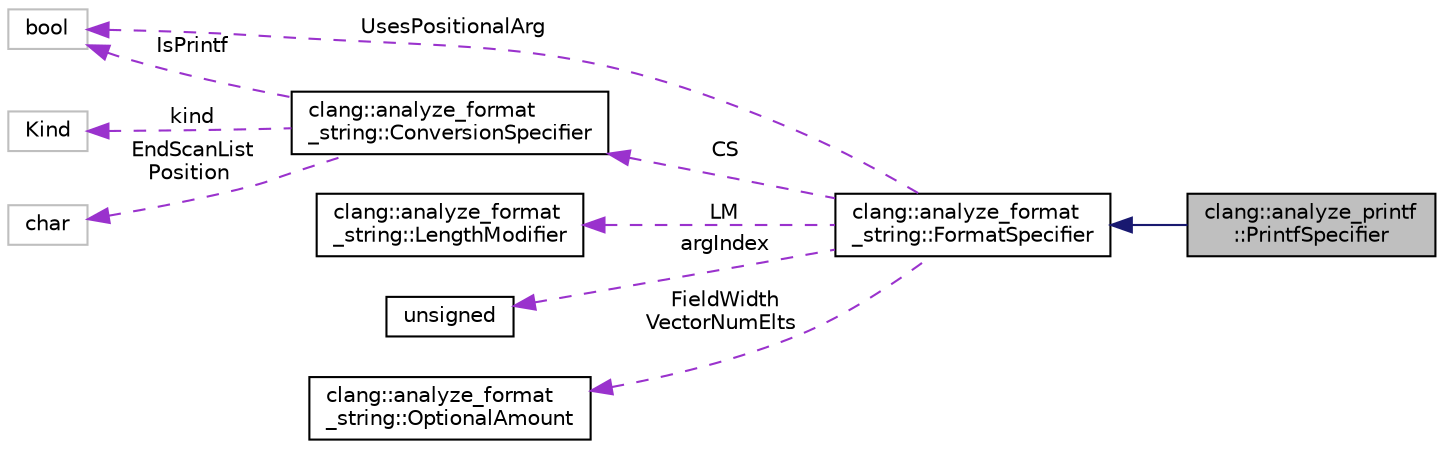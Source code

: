 digraph "clang::analyze_printf::PrintfSpecifier"
{
 // LATEX_PDF_SIZE
  bgcolor="transparent";
  edge [fontname="Helvetica",fontsize="10",labelfontname="Helvetica",labelfontsize="10"];
  node [fontname="Helvetica",fontsize="10",shape=record];
  rankdir="LR";
  Node1 [label="clang::analyze_printf\l::PrintfSpecifier",height=0.2,width=0.4,color="black", fillcolor="grey75", style="filled", fontcolor="black",tooltip=" "];
  Node2 -> Node1 [dir="back",color="midnightblue",fontsize="10",style="solid",fontname="Helvetica"];
  Node2 [label="clang::analyze_format\l_string::FormatSpecifier",height=0.2,width=0.4,color="black",URL="$classclang_1_1analyze__format__string_1_1FormatSpecifier.html",tooltip=" "];
  Node3 -> Node2 [dir="back",color="darkorchid3",fontsize="10",style="dashed",label=" UsesPositionalArg" ,fontname="Helvetica"];
  Node3 [label="bool",height=0.2,width=0.4,color="grey75",tooltip=" "];
  Node4 -> Node2 [dir="back",color="darkorchid3",fontsize="10",style="dashed",label=" CS" ,fontname="Helvetica"];
  Node4 [label="clang::analyze_format\l_string::ConversionSpecifier",height=0.2,width=0.4,color="black",URL="$classclang_1_1analyze__format__string_1_1ConversionSpecifier.html",tooltip=" "];
  Node5 -> Node4 [dir="back",color="darkorchid3",fontsize="10",style="dashed",label=" kind" ,fontname="Helvetica"];
  Node5 [label="Kind",height=0.2,width=0.4,color="grey75",tooltip=" "];
  Node6 -> Node4 [dir="back",color="darkorchid3",fontsize="10",style="dashed",label=" EndScanList\nPosition" ,fontname="Helvetica"];
  Node6 [label="char",height=0.2,width=0.4,color="grey75",tooltip=" "];
  Node3 -> Node4 [dir="back",color="darkorchid3",fontsize="10",style="dashed",label=" IsPrintf" ,fontname="Helvetica"];
  Node7 -> Node2 [dir="back",color="darkorchid3",fontsize="10",style="dashed",label=" LM" ,fontname="Helvetica"];
  Node7 [label="clang::analyze_format\l_string::LengthModifier",height=0.2,width=0.4,color="black",URL="$classclang_1_1analyze__format__string_1_1LengthModifier.html",tooltip="Represents the length modifier in a format string in scanf/printf."];
  Node8 -> Node2 [dir="back",color="darkorchid3",fontsize="10",style="dashed",label=" argIndex" ,fontname="Helvetica"];
  Node8 [label="unsigned",height=0.2,width=0.4,color="black",URL="$classunsigned.html",tooltip=" "];
  Node9 -> Node2 [dir="back",color="darkorchid3",fontsize="10",style="dashed",label=" FieldWidth\nVectorNumElts" ,fontname="Helvetica"];
  Node9 [label="clang::analyze_format\l_string::OptionalAmount",height=0.2,width=0.4,color="black",URL="$classclang_1_1analyze__format__string_1_1OptionalAmount.html",tooltip=" "];
}
